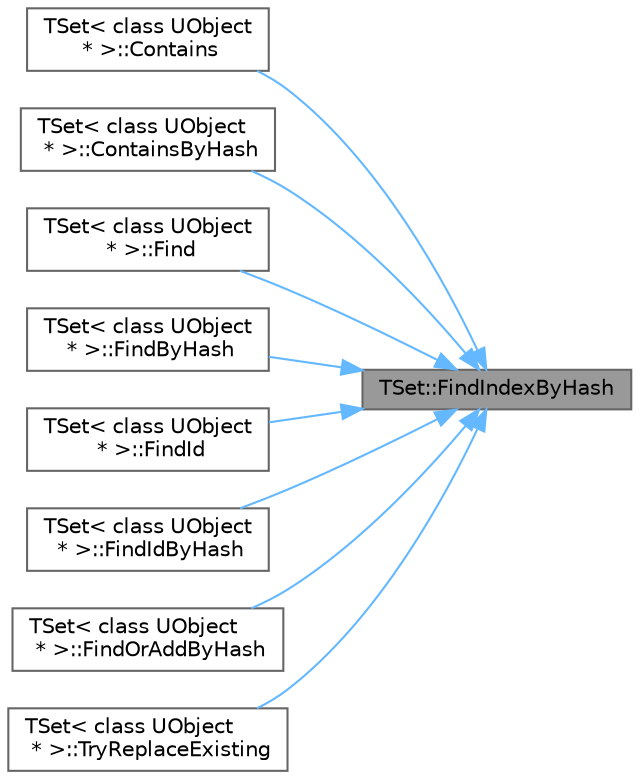 digraph "TSet::FindIndexByHash"
{
 // INTERACTIVE_SVG=YES
 // LATEX_PDF_SIZE
  bgcolor="transparent";
  edge [fontname=Helvetica,fontsize=10,labelfontname=Helvetica,labelfontsize=10];
  node [fontname=Helvetica,fontsize=10,shape=box,height=0.2,width=0.4];
  rankdir="RL";
  Node1 [id="Node000001",label="TSet::FindIndexByHash",height=0.2,width=0.4,color="gray40", fillcolor="grey60", style="filled", fontcolor="black",tooltip="Finds an element with a pre-calculated hash and a key that can be compared to KeyType."];
  Node1 -> Node2 [id="edge1_Node000001_Node000002",dir="back",color="steelblue1",style="solid",tooltip=" "];
  Node2 [id="Node000002",label="TSet\< class UObject\l * \>::Contains",height=0.2,width=0.4,color="grey40", fillcolor="white", style="filled",URL="$d5/d15/classTSet.html#af58f71114b2e40cc3c5dea171832855f",tooltip=" "];
  Node1 -> Node3 [id="edge2_Node000001_Node000003",dir="back",color="steelblue1",style="solid",tooltip=" "];
  Node3 [id="Node000003",label="TSet\< class UObject\l * \>::ContainsByHash",height=0.2,width=0.4,color="grey40", fillcolor="white", style="filled",URL="$d5/d15/classTSet.html#a2de8eddd5aa2a99d7319b0d0d32ad0c1",tooltip=" "];
  Node1 -> Node4 [id="edge3_Node000001_Node000004",dir="back",color="steelblue1",style="solid",tooltip=" "];
  Node4 [id="Node000004",label="TSet\< class UObject\l * \>::Find",height=0.2,width=0.4,color="grey40", fillcolor="white", style="filled",URL="$d5/d15/classTSet.html#a059ede44ba76ef729a2816b789238460",tooltip=" "];
  Node1 -> Node5 [id="edge4_Node000001_Node000005",dir="back",color="steelblue1",style="solid",tooltip=" "];
  Node5 [id="Node000005",label="TSet\< class UObject\l * \>::FindByHash",height=0.2,width=0.4,color="grey40", fillcolor="white", style="filled",URL="$d5/d15/classTSet.html#a59666d923c44ddc8b97049aa40e3daf9",tooltip=" "];
  Node1 -> Node6 [id="edge5_Node000001_Node000006",dir="back",color="steelblue1",style="solid",tooltip=" "];
  Node6 [id="Node000006",label="TSet\< class UObject\l * \>::FindId",height=0.2,width=0.4,color="grey40", fillcolor="white", style="filled",URL="$d5/d15/classTSet.html#a7b4cc3eee471534406904cb1017806d0",tooltip=" "];
  Node1 -> Node7 [id="edge6_Node000001_Node000007",dir="back",color="steelblue1",style="solid",tooltip=" "];
  Node7 [id="Node000007",label="TSet\< class UObject\l * \>::FindIdByHash",height=0.2,width=0.4,color="grey40", fillcolor="white", style="filled",URL="$d5/d15/classTSet.html#acd15ba1c3d7c63fd99d3704cbafe2268",tooltip=" "];
  Node1 -> Node8 [id="edge7_Node000001_Node000008",dir="back",color="steelblue1",style="solid",tooltip=" "];
  Node8 [id="Node000008",label="TSet\< class UObject\l * \>::FindOrAddByHash",height=0.2,width=0.4,color="grey40", fillcolor="white", style="filled",URL="$d5/d15/classTSet.html#ade7e92cb2c5c598234be7ccb827f709b",tooltip=" "];
  Node1 -> Node9 [id="edge8_Node000001_Node000009",dir="back",color="steelblue1",style="solid",tooltip=" "];
  Node9 [id="Node000009",label="TSet\< class UObject\l * \>::TryReplaceExisting",height=0.2,width=0.4,color="grey40", fillcolor="white", style="filled",URL="$d5/d15/classTSet.html#a5b8c2ef67dd77e720d39e3a5d4e498b9",tooltip=" "];
}
